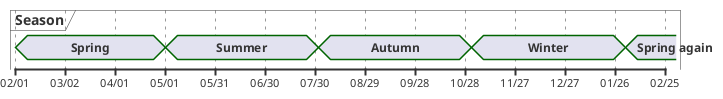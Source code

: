 @startuml

scale 2592000 as 50 pixels
' scale 31104000 as 50 pixels

concise "Season" as S

@2024/02/01
S is "Spring"

@2024/05/01
S is "Summer"

@2024/08/01
S is "Autumn"

@2024/11/01
S is "Winter"

@2025/02/01
S is "Spring again"
@enduml